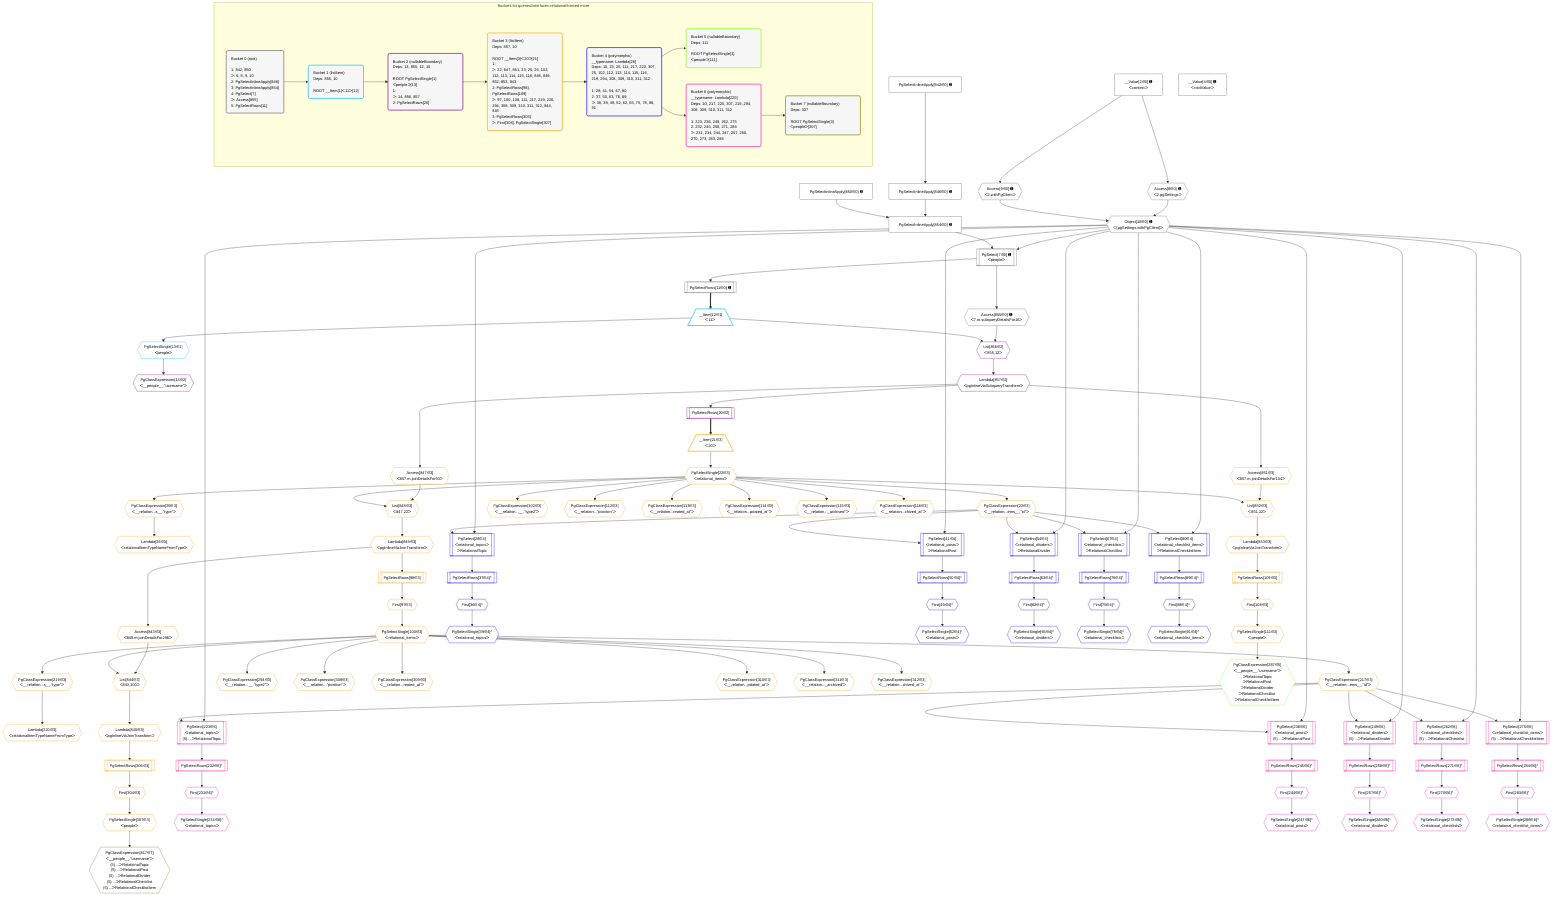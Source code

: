 %%{init: {'themeVariables': { 'fontSize': '12px'}}}%%
graph TD
    classDef path fill:#eee,stroke:#000,color:#000
    classDef plan fill:#fff,stroke-width:1px,color:#000
    classDef itemplan fill:#fff,stroke-width:2px,color:#000
    classDef unbatchedplan fill:#dff,stroke-width:1px,color:#000
    classDef sideeffectplan fill:#fcc,stroke-width:2px,color:#000
    classDef bucket fill:#f6f6f6,color:#000,stroke-width:2px,text-align:left

    subgraph "Buckets for queries/interfaces-relational/nested-more"
    Bucket0("Bucket 0 (root)<br /><br />1: 842, 850<br />ᐳ: 6, 8, 9, 10<br />2: PgSelectInlineApply[846]<br />3: PgSelectInlineApply[854]<br />4: PgSelect[7]<br />ᐳ: Access[855]<br />5: PgSelectRows[11]"):::bucket
    Bucket1("Bucket 1 (listItem)<br />Deps: 855, 10<br /><br />ROOT __Item{1}ᐸ11ᐳ[12]"):::bucket
    Bucket2("Bucket 2 (nullableBoundary)<br />Deps: 13, 855, 12, 10<br /><br />ROOT PgSelectSingle{1}ᐸpeopleᐳ[13]<br />1: <br />ᐳ: 14, 856, 857<br />2: PgSelectRows[20]"):::bucket
    Bucket3("Bucket 3 (listItem)<br />Deps: 857, 10<br /><br />ROOT __Item{3}ᐸ20ᐳ[21]<br />1: <br />ᐳ: 22, 847, 851, 23, 25, 26, 102, 112, 113, 114, 115, 116, 848, 849, 852, 853, 843<br />2: PgSelectRows[98], PgSelectRows[109]<br />ᐳ: 97, 100, 108, 111, 217, 219, 220, 294, 308, 309, 310, 311, 312, 844, 845<br />3: PgSelectRows[305]<br />ᐳ: First[304], PgSelectSingle[307]"):::bucket
    Bucket4("Bucket 4 (polymorphic)<br />__typename: Lambda[26]<br />Deps: 10, 23, 26, 111, 217, 220, 307, 25, 102, 112, 113, 114, 115, 116, 219, 294, 308, 309, 310, 311, 312<br /><br />1: 28, 41, 54, 67, 80<br />2: 37, 50, 63, 76, 89<br />ᐳ: 36, 39, 49, 52, 62, 65, 75, 78, 88, 91"):::bucket
    Bucket5("Bucket 5 (nullableBoundary)<br />Deps: 111<br /><br />ROOT PgSelectSingle{3}ᐸpeopleᐳ[111]"):::bucket
    Bucket6("Bucket 6 (polymorphic)<br />__typename: Lambda[220]<br />Deps: 10, 217, 220, 307, 219, 294, 308, 309, 310, 311, 312<br /><br />1: 223, 236, 249, 262, 275<br />2: 232, 245, 258, 271, 284<br />ᐳ: 231, 234, 244, 247, 257, 260, 270, 273, 283, 286"):::bucket
    Bucket7("Bucket 7 (nullableBoundary)<br />Deps: 307<br /><br />ROOT PgSelectSingle{3}ᐸpeopleᐳ[307]"):::bucket
    end
    Bucket0 --> Bucket1
    Bucket1 --> Bucket2
    Bucket2 --> Bucket3
    Bucket3 --> Bucket4
    Bucket4 --> Bucket5 & Bucket6
    Bucket6 --> Bucket7

    %% plan dependencies
    PgSelectInlineApply854["PgSelectInlineApply[854∈0] ➊"]:::plan
    PgSelectInlineApply846["PgSelectInlineApply[846∈0] ➊"]:::plan
    PgSelectInlineApply850["PgSelectInlineApply[850∈0] ➊"]:::plan
    PgSelectInlineApply846 & PgSelectInlineApply850 --> PgSelectInlineApply854
    PgSelect7[["PgSelect[7∈0] ➊<br />ᐸpeopleᐳ"]]:::plan
    Object10{{"Object[10∈0] ➊<br />ᐸ{pgSettings,withPgClient}ᐳ"}}:::plan
    Object10 & PgSelectInlineApply854 --> PgSelect7
    Access8{{"Access[8∈0] ➊<br />ᐸ2.pgSettingsᐳ"}}:::plan
    Access9{{"Access[9∈0] ➊<br />ᐸ2.withPgClientᐳ"}}:::plan
    Access8 & Access9 --> Object10
    __Value2["__Value[2∈0] ➊<br />ᐸcontextᐳ"]:::plan
    __Value2 --> Access8
    __Value2 --> Access9
    PgSelectRows11[["PgSelectRows[11∈0] ➊"]]:::plan
    PgSelect7 --> PgSelectRows11
    PgSelectInlineApply842["PgSelectInlineApply[842∈0] ➊"]:::plan
    PgSelectInlineApply842 --> PgSelectInlineApply846
    Access855{{"Access[855∈0] ➊<br />ᐸ7.m.subqueryDetailsFor16ᐳ"}}:::plan
    PgSelect7 --> Access855
    __Value4["__Value[4∈0] ➊<br />ᐸrootValueᐳ"]:::plan
    __Item12[/"__Item[12∈1]<br />ᐸ11ᐳ"\]:::itemplan
    PgSelectRows11 ==> __Item12
    PgSelectSingle13{{"PgSelectSingle[13∈1]<br />ᐸpeopleᐳ"}}:::plan
    __Item12 --> PgSelectSingle13
    List856{{"List[856∈2]<br />ᐸ855,12ᐳ"}}:::plan
    Access855 & __Item12 --> List856
    PgClassExpression14{{"PgClassExpression[14∈2]<br />ᐸ__people__.”username”ᐳ"}}:::plan
    PgSelectSingle13 --> PgClassExpression14
    PgSelectRows20[["PgSelectRows[20∈2]"]]:::plan
    Lambda857{{"Lambda[857∈2]<br />ᐸpgInlineViaSubqueryTransformᐳ"}}:::plan
    Lambda857 --> PgSelectRows20
    List856 --> Lambda857
    List844{{"List[844∈3]<br />ᐸ843,100ᐳ"}}:::plan
    Access843{{"Access[843∈3]<br />ᐸ849.m.joinDetailsFor296ᐳ"}}:::plan
    PgSelectSingle100{{"PgSelectSingle[100∈3]<br />ᐸrelational_itemsᐳ"}}:::plan
    Access843 & PgSelectSingle100 --> List844
    List848{{"List[848∈3]<br />ᐸ847,22ᐳ"}}:::plan
    Access847{{"Access[847∈3]<br />ᐸ857.m.joinDetailsFor93ᐳ"}}:::plan
    PgSelectSingle22{{"PgSelectSingle[22∈3]<br />ᐸrelational_itemsᐳ"}}:::plan
    Access847 & PgSelectSingle22 --> List848
    List852{{"List[852∈3]<br />ᐸ851,22ᐳ"}}:::plan
    Access851{{"Access[851∈3]<br />ᐸ857.m.joinDetailsFor104ᐳ"}}:::plan
    Access851 & PgSelectSingle22 --> List852
    __Item21[/"__Item[21∈3]<br />ᐸ20ᐳ"\]:::itemplan
    PgSelectRows20 ==> __Item21
    __Item21 --> PgSelectSingle22
    PgClassExpression23{{"PgClassExpression[23∈3]<br />ᐸ__relation...ems__.”id”ᐳ"}}:::plan
    PgSelectSingle22 --> PgClassExpression23
    PgClassExpression25{{"PgClassExpression[25∈3]<br />ᐸ__relation...s__.”type”ᐳ"}}:::plan
    PgSelectSingle22 --> PgClassExpression25
    Lambda26{{"Lambda[26∈3]<br />ᐸrelationalItemTypeNameFromTypeᐳ"}}:::plan
    PgClassExpression25 --> Lambda26
    First97{{"First[97∈3]"}}:::plan
    PgSelectRows98[["PgSelectRows[98∈3]"]]:::plan
    PgSelectRows98 --> First97
    Lambda849{{"Lambda[849∈3]<br />ᐸpgInlineViaJoinTransformᐳ"}}:::plan
    Lambda849 --> PgSelectRows98
    First97 --> PgSelectSingle100
    PgClassExpression102{{"PgClassExpression[102∈3]<br />ᐸ__relation...__.”type2”ᐳ"}}:::plan
    PgSelectSingle22 --> PgClassExpression102
    First108{{"First[108∈3]"}}:::plan
    PgSelectRows109[["PgSelectRows[109∈3]"]]:::plan
    PgSelectRows109 --> First108
    Lambda853{{"Lambda[853∈3]<br />ᐸpgInlineViaJoinTransformᐳ"}}:::plan
    Lambda853 --> PgSelectRows109
    PgSelectSingle111{{"PgSelectSingle[111∈3]<br />ᐸpeopleᐳ"}}:::plan
    First108 --> PgSelectSingle111
    PgClassExpression112{{"PgClassExpression[112∈3]<br />ᐸ__relation...”position”ᐳ"}}:::plan
    PgSelectSingle22 --> PgClassExpression112
    PgClassExpression113{{"PgClassExpression[113∈3]<br />ᐸ__relation...reated_at”ᐳ"}}:::plan
    PgSelectSingle22 --> PgClassExpression113
    PgClassExpression114{{"PgClassExpression[114∈3]<br />ᐸ__relation...pdated_at”ᐳ"}}:::plan
    PgSelectSingle22 --> PgClassExpression114
    PgClassExpression115{{"PgClassExpression[115∈3]<br />ᐸ__relation..._archived”ᐳ"}}:::plan
    PgSelectSingle22 --> PgClassExpression115
    PgClassExpression116{{"PgClassExpression[116∈3]<br />ᐸ__relation...chived_at”ᐳ"}}:::plan
    PgSelectSingle22 --> PgClassExpression116
    PgClassExpression217{{"PgClassExpression[217∈3]<br />ᐸ__relation...ems__.”id”ᐳ"}}:::plan
    PgSelectSingle100 --> PgClassExpression217
    PgClassExpression219{{"PgClassExpression[219∈3]<br />ᐸ__relation...s__.”type”ᐳ"}}:::plan
    PgSelectSingle100 --> PgClassExpression219
    Lambda220{{"Lambda[220∈3]<br />ᐸrelationalItemTypeNameFromTypeᐳ"}}:::plan
    PgClassExpression219 --> Lambda220
    PgClassExpression294{{"PgClassExpression[294∈3]<br />ᐸ__relation...__.”type2”ᐳ"}}:::plan
    PgSelectSingle100 --> PgClassExpression294
    First304{{"First[304∈3]"}}:::plan
    PgSelectRows305[["PgSelectRows[305∈3]"]]:::plan
    PgSelectRows305 --> First304
    Lambda845{{"Lambda[845∈3]<br />ᐸpgInlineViaJoinTransformᐳ"}}:::plan
    Lambda845 --> PgSelectRows305
    PgSelectSingle307{{"PgSelectSingle[307∈3]<br />ᐸpeopleᐳ"}}:::plan
    First304 --> PgSelectSingle307
    PgClassExpression308{{"PgClassExpression[308∈3]<br />ᐸ__relation...”position”ᐳ"}}:::plan
    PgSelectSingle100 --> PgClassExpression308
    PgClassExpression309{{"PgClassExpression[309∈3]<br />ᐸ__relation...reated_at”ᐳ"}}:::plan
    PgSelectSingle100 --> PgClassExpression309
    PgClassExpression310{{"PgClassExpression[310∈3]<br />ᐸ__relation...pdated_at”ᐳ"}}:::plan
    PgSelectSingle100 --> PgClassExpression310
    PgClassExpression311{{"PgClassExpression[311∈3]<br />ᐸ__relation..._archived”ᐳ"}}:::plan
    PgSelectSingle100 --> PgClassExpression311
    PgClassExpression312{{"PgClassExpression[312∈3]<br />ᐸ__relation...chived_at”ᐳ"}}:::plan
    PgSelectSingle100 --> PgClassExpression312
    Lambda849 --> Access843
    List844 --> Lambda845
    Lambda857 --> Access847
    List848 --> Lambda849
    Lambda857 --> Access851
    List852 --> Lambda853
    PgSelect28[["PgSelect[28∈4]<br />ᐸrelational_topicsᐳ<br />ᐳRelationalTopic"]]:::plan
    Object10 & PgClassExpression23 --> PgSelect28
    PgSelect41[["PgSelect[41∈4]<br />ᐸrelational_postsᐳ<br />ᐳRelationalPost"]]:::plan
    Object10 & PgClassExpression23 --> PgSelect41
    PgSelect54[["PgSelect[54∈4]<br />ᐸrelational_dividersᐳ<br />ᐳRelationalDivider"]]:::plan
    Object10 & PgClassExpression23 --> PgSelect54
    PgSelect67[["PgSelect[67∈4]<br />ᐸrelational_checklistsᐳ<br />ᐳRelationalChecklist"]]:::plan
    Object10 & PgClassExpression23 --> PgSelect67
    PgSelect80[["PgSelect[80∈4]<br />ᐸrelational_checklist_itemsᐳ<br />ᐳRelationalChecklistItem"]]:::plan
    Object10 & PgClassExpression23 --> PgSelect80
    First36{{"First[36∈4]^"}}:::plan
    PgSelectRows37[["PgSelectRows[37∈4]^"]]:::plan
    PgSelectRows37 --> First36
    PgSelect28 --> PgSelectRows37
    PgSelectSingle39{{"PgSelectSingle[39∈4]^<br />ᐸrelational_topicsᐳ"}}:::plan
    First36 --> PgSelectSingle39
    First49{{"First[49∈4]^"}}:::plan
    PgSelectRows50[["PgSelectRows[50∈4]^"]]:::plan
    PgSelectRows50 --> First49
    PgSelect41 --> PgSelectRows50
    PgSelectSingle52{{"PgSelectSingle[52∈4]^<br />ᐸrelational_postsᐳ"}}:::plan
    First49 --> PgSelectSingle52
    First62{{"First[62∈4]^"}}:::plan
    PgSelectRows63[["PgSelectRows[63∈4]^"]]:::plan
    PgSelectRows63 --> First62
    PgSelect54 --> PgSelectRows63
    PgSelectSingle65{{"PgSelectSingle[65∈4]^<br />ᐸrelational_dividersᐳ"}}:::plan
    First62 --> PgSelectSingle65
    First75{{"First[75∈4]^"}}:::plan
    PgSelectRows76[["PgSelectRows[76∈4]^"]]:::plan
    PgSelectRows76 --> First75
    PgSelect67 --> PgSelectRows76
    PgSelectSingle78{{"PgSelectSingle[78∈4]^<br />ᐸrelational_checklistsᐳ"}}:::plan
    First75 --> PgSelectSingle78
    First88{{"First[88∈4]^"}}:::plan
    PgSelectRows89[["PgSelectRows[89∈4]^"]]:::plan
    PgSelectRows89 --> First88
    PgSelect80 --> PgSelectRows89
    PgSelectSingle91{{"PgSelectSingle[91∈4]^<br />ᐸrelational_checklist_itemsᐳ"}}:::plan
    First88 --> PgSelectSingle91
    PgClassExpression287{{"PgClassExpression[287∈5]<br />ᐸ__people__.”username”ᐳ<br />ᐳRelationalTopic<br />ᐳRelationalPost<br />ᐳRelationalDivider<br />ᐳRelationalChecklist<br />ᐳRelationalChecklistItem"}}:::plan
    PgSelectSingle111 --> PgClassExpression287
    PgSelect223[["PgSelect[223∈6]<br />ᐸrelational_topicsᐳ<br />(5) ...ᐳRelationalTopic"]]:::plan
    Object10 & PgClassExpression217 --> PgSelect223
    PgSelect236[["PgSelect[236∈6]<br />ᐸrelational_postsᐳ<br />(5) ...ᐳRelationalPost"]]:::plan
    Object10 & PgClassExpression217 --> PgSelect236
    PgSelect249[["PgSelect[249∈6]<br />ᐸrelational_dividersᐳ<br />(5) ...ᐳRelationalDivider"]]:::plan
    Object10 & PgClassExpression217 --> PgSelect249
    PgSelect262[["PgSelect[262∈6]<br />ᐸrelational_checklistsᐳ<br />(5) ...ᐳRelationalChecklist"]]:::plan
    Object10 & PgClassExpression217 --> PgSelect262
    PgSelect275[["PgSelect[275∈6]<br />ᐸrelational_checklist_itemsᐳ<br />(5) ...ᐳRelationalChecklistItem"]]:::plan
    Object10 & PgClassExpression217 --> PgSelect275
    First231{{"First[231∈6]^"}}:::plan
    PgSelectRows232[["PgSelectRows[232∈6]^"]]:::plan
    PgSelectRows232 --> First231
    PgSelect223 --> PgSelectRows232
    PgSelectSingle234{{"PgSelectSingle[234∈6]^<br />ᐸrelational_topicsᐳ"}}:::plan
    First231 --> PgSelectSingle234
    First244{{"First[244∈6]^"}}:::plan
    PgSelectRows245[["PgSelectRows[245∈6]^"]]:::plan
    PgSelectRows245 --> First244
    PgSelect236 --> PgSelectRows245
    PgSelectSingle247{{"PgSelectSingle[247∈6]^<br />ᐸrelational_postsᐳ"}}:::plan
    First244 --> PgSelectSingle247
    First257{{"First[257∈6]^"}}:::plan
    PgSelectRows258[["PgSelectRows[258∈6]^"]]:::plan
    PgSelectRows258 --> First257
    PgSelect249 --> PgSelectRows258
    PgSelectSingle260{{"PgSelectSingle[260∈6]^<br />ᐸrelational_dividersᐳ"}}:::plan
    First257 --> PgSelectSingle260
    First270{{"First[270∈6]^"}}:::plan
    PgSelectRows271[["PgSelectRows[271∈6]^"]]:::plan
    PgSelectRows271 --> First270
    PgSelect262 --> PgSelectRows271
    PgSelectSingle273{{"PgSelectSingle[273∈6]^<br />ᐸrelational_checklistsᐳ"}}:::plan
    First270 --> PgSelectSingle273
    First283{{"First[283∈6]^"}}:::plan
    PgSelectRows284[["PgSelectRows[284∈6]^"]]:::plan
    PgSelectRows284 --> First283
    PgSelect275 --> PgSelectRows284
    PgSelectSingle286{{"PgSelectSingle[286∈6]^<br />ᐸrelational_checklist_itemsᐳ"}}:::plan
    First283 --> PgSelectSingle286
    PgClassExpression817{{"PgClassExpression[817∈7]<br />ᐸ__people__.”username”ᐳ<br />(5) ...ᐳRelationalTopic<br />(5) ...ᐳRelationalPost<br />(5) ...ᐳRelationalDivider<br />(5) ...ᐳRelationalChecklist<br />(5) ...ᐳRelationalChecklistItem"}}:::plan
    PgSelectSingle307 --> PgClassExpression817

    %% define steps
    classDef bucket0 stroke:#696969
    class Bucket0,__Value2,__Value4,PgSelect7,Access8,Access9,Object10,PgSelectRows11,PgSelectInlineApply842,PgSelectInlineApply846,PgSelectInlineApply850,PgSelectInlineApply854,Access855 bucket0
    classDef bucket1 stroke:#00bfff
    class Bucket1,__Item12,PgSelectSingle13 bucket1
    classDef bucket2 stroke:#7f007f
    class Bucket2,PgClassExpression14,PgSelectRows20,List856,Lambda857 bucket2
    classDef bucket3 stroke:#ffa500
    class Bucket3,__Item21,PgSelectSingle22,PgClassExpression23,PgClassExpression25,Lambda26,First97,PgSelectRows98,PgSelectSingle100,PgClassExpression102,First108,PgSelectRows109,PgSelectSingle111,PgClassExpression112,PgClassExpression113,PgClassExpression114,PgClassExpression115,PgClassExpression116,PgClassExpression217,PgClassExpression219,Lambda220,PgClassExpression294,First304,PgSelectRows305,PgSelectSingle307,PgClassExpression308,PgClassExpression309,PgClassExpression310,PgClassExpression311,PgClassExpression312,Access843,List844,Lambda845,Access847,List848,Lambda849,Access851,List852,Lambda853 bucket3
    classDef bucket4 stroke:#0000ff
    class Bucket4,PgSelect28,First36,PgSelectRows37,PgSelectSingle39,PgSelect41,First49,PgSelectRows50,PgSelectSingle52,PgSelect54,First62,PgSelectRows63,PgSelectSingle65,PgSelect67,First75,PgSelectRows76,PgSelectSingle78,PgSelect80,First88,PgSelectRows89,PgSelectSingle91 bucket4
    classDef bucket5 stroke:#7fff00
    class Bucket5,PgClassExpression287 bucket5
    classDef bucket6 stroke:#ff1493
    class Bucket6,PgSelect223,First231,PgSelectRows232,PgSelectSingle234,PgSelect236,First244,PgSelectRows245,PgSelectSingle247,PgSelect249,First257,PgSelectRows258,PgSelectSingle260,PgSelect262,First270,PgSelectRows271,PgSelectSingle273,PgSelect275,First283,PgSelectRows284,PgSelectSingle286 bucket6
    classDef bucket7 stroke:#808000
    class Bucket7,PgClassExpression817 bucket7